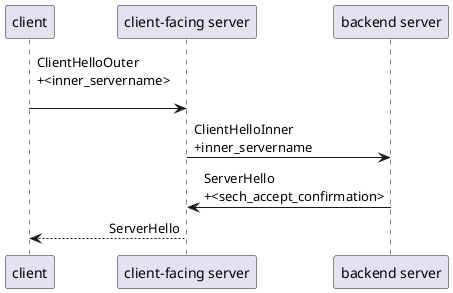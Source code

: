 @startuml
participant c as "client"
participant cfs as "client-facing server"
participant bs as "backend server"

skinparam SequenceMessageAlign direction

c -> cfs: ClientHelloOuter\n+<inner_servername>\n
cfs -> bs: ClientHelloInner\n+inner_servername
bs -> cfs: ServerHello\n+<sech_accept_confirmation>
cfs --> c: ServerHello
@enduml


